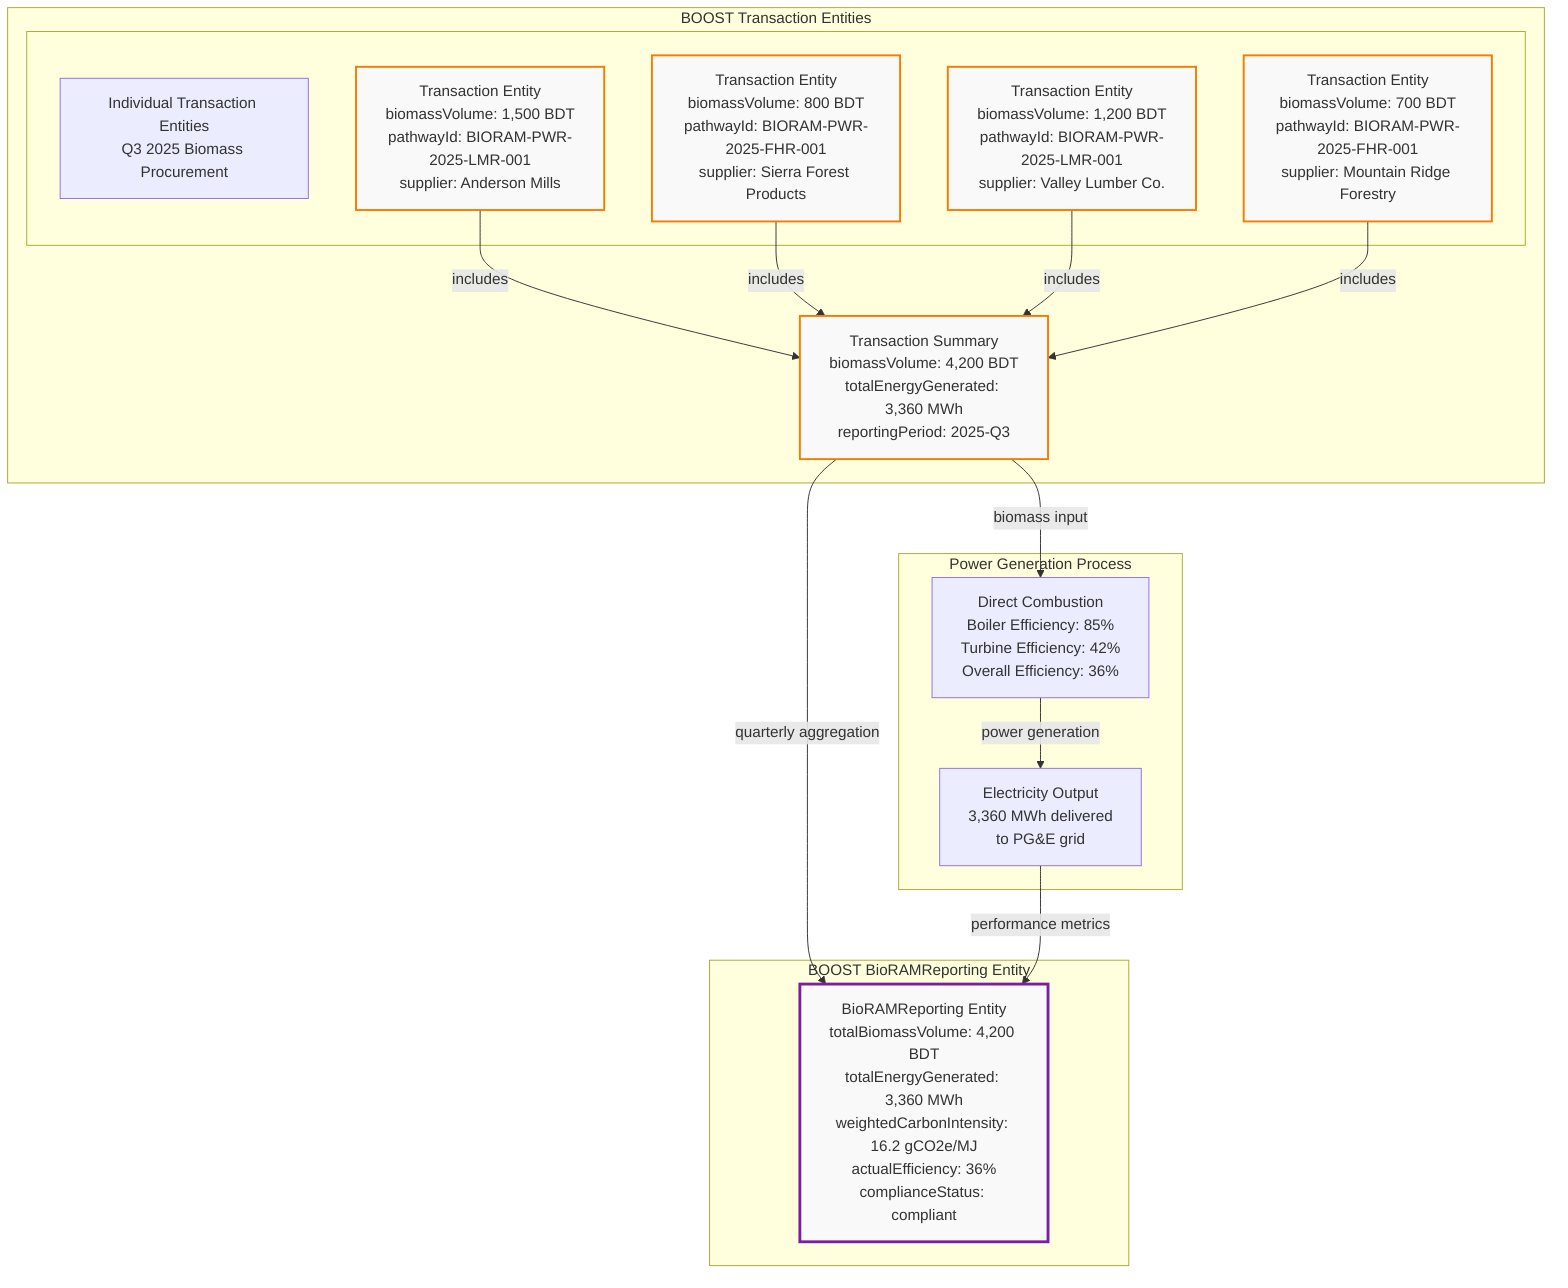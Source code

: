 graph TB
    %% Clean styling
    classDef transactionClass fill:#f9f9f9,stroke:#f57c00,stroke-width:2px
    classDef summaryClass fill:#f9f9f9,stroke:#7b1fa2,stroke-width:3px
    
    %% BOOST Transaction Entities
    subgraph PRODUCTION["BOOST Transaction Entities"]
        TXN_SUMMARY["Transaction Summary<br/>biomassVolume: 4,200 BDT<br/>totalEnergyGenerated: 3,360 MWh<br/>reportingPeriod: 2025-Q3"]
        
        subgraph DETAILS[" "]
            direction TB
            DETAILS_TITLE["Individual Transaction Entities<br/>Q3 2025 Biomass Procurement"]
            TXN1["Transaction Entity<br/>biomassVolume: 1,500 BDT<br/>pathwayId: BIORAM-PWR-2025-LMR-001<br/>supplier: Anderson Mills"]
            TXN2["Transaction Entity<br/>biomassVolume: 800 BDT<br/>pathwayId: BIORAM-PWR-2025-FHR-001<br/>supplier: Sierra Forest Products"]
            TXN3["Transaction Entity<br/>biomassVolume: 1,200 BDT<br/>pathwayId: BIORAM-PWR-2025-LMR-001<br/>supplier: Valley Lumber Co."]
            TXN4["Transaction Entity<br/>biomassVolume: 700 BDT<br/>pathwayId: BIORAM-PWR-2025-FHR-001<br/>supplier: Mountain Ridge Forestry"]
        end
    end
    
    %% BOOST BioRAMReporting Entity
    subgraph QUARTERLY["BOOST BioRAMReporting Entity"]
        SUMMARY["BioRAMReporting Entity<br/>totalBiomassVolume: 4,200 BDT<br/>totalEnergyGenerated: 3,360 MWh<br/>weightedCarbonIntensity: 16.2 gCO2e/MJ<br/>actualEfficiency: 36%<br/>complianceStatus: compliant"]
    end
    
    %% Energy Conversion Process
    subgraph CONVERSION["Power Generation Process"]
        COMBUSTION["Direct Combustion<br/>Boiler Efficiency: 85%<br/>Turbine Efficiency: 42%<br/>Overall Efficiency: 36%"]
        POWER_OUT["Electricity Output<br/>3,360 MWh delivered<br/>to PG&E grid"]
    end
    
    %% Relationships
    TXN_SUMMARY -->|"quarterly aggregation"| SUMMARY
    TXN1 -->|"includes"| TXN_SUMMARY
    TXN2 -->|"includes"| TXN_SUMMARY
    TXN3 -->|"includes"| TXN_SUMMARY
    TXN4 -->|"includes"| TXN_SUMMARY
    
    %% Energy flow
    TXN_SUMMARY -->|"biomass input"| COMBUSTION
    COMBUSTION -->|"power generation"| POWER_OUT
    POWER_OUT -->|"performance metrics"| SUMMARY
    
    %% Apply styles
    class TXN1,TXN2,TXN3,TXN4,TXN_SUMMARY transactionClass
    class SUMMARY summaryClass
    class DETAILS_TITLE fill:#e8f5e8,stroke:#2e7d32,stroke-width:2px
    class COMBUSTION,POWER_OUT fill:#fff3e0,stroke:#e65100,stroke-width:2px